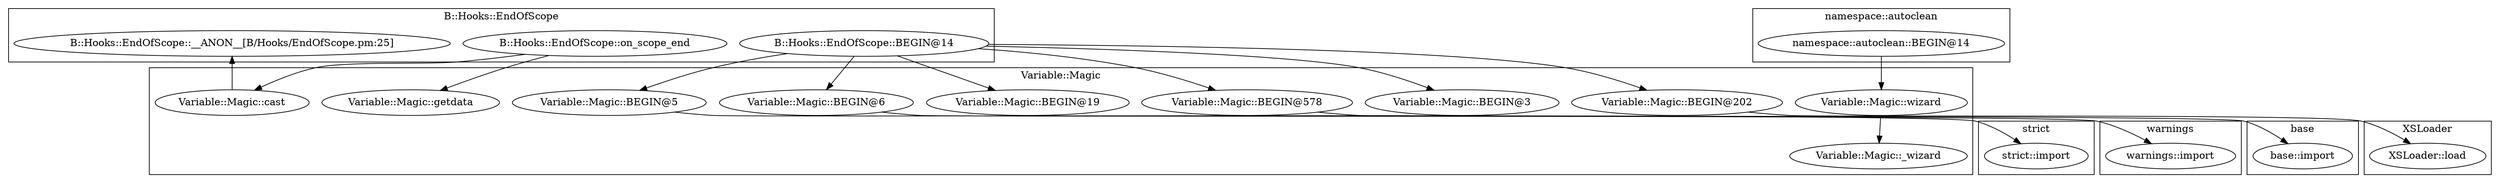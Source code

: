 digraph {
graph [overlap=false]
subgraph cluster_warnings {
	label="warnings";
	"warnings::import";
}
subgraph cluster_Variable_Magic {
	label="Variable::Magic";
	"Variable::Magic::wizard";
	"Variable::Magic::BEGIN@5";
	"Variable::Magic::BEGIN@3";
	"Variable::Magic::BEGIN@6";
	"Variable::Magic::BEGIN@19";
	"Variable::Magic::_wizard";
	"Variable::Magic::BEGIN@578";
	"Variable::Magic::getdata";
	"Variable::Magic::cast";
	"Variable::Magic::BEGIN@202";
}
subgraph cluster_XSLoader {
	label="XSLoader";
	"XSLoader::load";
}
subgraph cluster_namespace_autoclean {
	label="namespace::autoclean";
	"namespace::autoclean::BEGIN@14";
}
subgraph cluster_B_Hooks_EndOfScope {
	label="B::Hooks::EndOfScope";
	"B::Hooks::EndOfScope::__ANON__[B/Hooks/EndOfScope.pm:25]";
	"B::Hooks::EndOfScope::on_scope_end";
	"B::Hooks::EndOfScope::BEGIN@14";
}
subgraph cluster_base {
	label="base";
	"base::import";
}
subgraph cluster_strict {
	label="strict";
	"strict::import";
}
"B::Hooks::EndOfScope::BEGIN@14" -> "Variable::Magic::BEGIN@5";
"namespace::autoclean::BEGIN@14" -> "Variable::Magic::wizard";
"B::Hooks::EndOfScope::on_scope_end" -> "Variable::Magic::getdata";
"B::Hooks::EndOfScope::BEGIN@14" -> "Variable::Magic::BEGIN@3";
"B::Hooks::EndOfScope::on_scope_end" -> "Variable::Magic::cast";
"B::Hooks::EndOfScope::BEGIN@14" -> "Variable::Magic::BEGIN@6";
"B::Hooks::EndOfScope::BEGIN@14" -> "Variable::Magic::BEGIN@19";
"Variable::Magic::BEGIN@578" -> "base::import";
"Variable::Magic::BEGIN@6" -> "warnings::import";
"Variable::Magic::wizard" -> "Variable::Magic::_wizard";
"Variable::Magic::cast" -> "B::Hooks::EndOfScope::__ANON__[B/Hooks/EndOfScope.pm:25]";
"Variable::Magic::BEGIN@5" -> "strict::import";
"B::Hooks::EndOfScope::BEGIN@14" -> "Variable::Magic::BEGIN@202";
"B::Hooks::EndOfScope::BEGIN@14" -> "Variable::Magic::BEGIN@578";
"Variable::Magic::BEGIN@202" -> "XSLoader::load";
}
